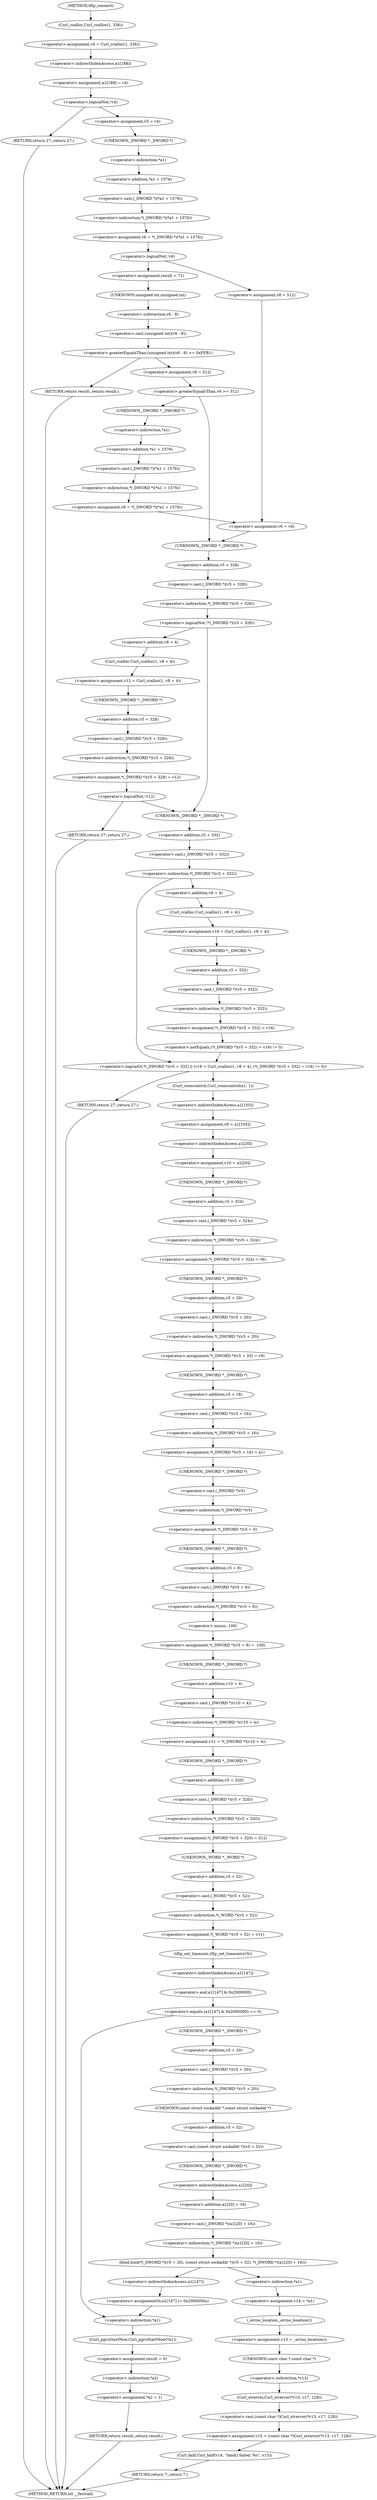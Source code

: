 digraph tftp_connect {  
"1000133" [label = "(<operator>.assignment,v4 = Curl_ccalloc(1, 336))" ]
"1000135" [label = "(Curl_ccalloc,Curl_ccalloc(1, 336))" ]
"1000138" [label = "(<operator>.assignment,a1[188] = v4)" ]
"1000139" [label = "(<operator>.indirectIndexAccess,a1[188])" ]
"1000144" [label = "(<operator>.logicalNot,!v4)" ]
"1000146" [label = "(RETURN,return 27;,return 27;)" ]
"1000148" [label = "(<operator>.assignment,v5 = v4)" ]
"1000151" [label = "(<operator>.assignment,v6 = *(_DWORD *)(*a1 + 1576))" ]
"1000153" [label = "(<operator>.indirection,*(_DWORD *)(*a1 + 1576))" ]
"1000154" [label = "(<operator>.cast,(_DWORD *)(*a1 + 1576))" ]
"1000155" [label = "(UNKNOWN,_DWORD *,_DWORD *)" ]
"1000156" [label = "(<operator>.addition,*a1 + 1576)" ]
"1000157" [label = "(<operator>.indirection,*a1)" ]
"1000161" [label = "(<operator>.logicalNot,!v6)" ]
"1000164" [label = "(<operator>.assignment,v8 = 512)" ]
"1000168" [label = "(<operator>.assignment,v6 = v8)" ]
"1000172" [label = "(<operator>.assignment,result = 71)" ]
"1000176" [label = "(<operator>.greaterEqualsThan,(unsigned int)(v6 - 8) >= 0xFFB1)" ]
"1000177" [label = "(<operator>.cast,(unsigned int)(v6 - 8))" ]
"1000178" [label = "(UNKNOWN,unsigned int,unsigned int)" ]
"1000179" [label = "(<operator>.subtraction,v6 - 8)" ]
"1000183" [label = "(RETURN,return result;,return result;)" ]
"1000185" [label = "(<operator>.assignment,v8 = 512)" ]
"1000189" [label = "(<operator>.greaterEqualsThan,v6 >= 512)" ]
"1000193" [label = "(<operator>.assignment,v8 = *(_DWORD *)(*a1 + 1576))" ]
"1000195" [label = "(<operator>.indirection,*(_DWORD *)(*a1 + 1576))" ]
"1000196" [label = "(<operator>.cast,(_DWORD *)(*a1 + 1576))" ]
"1000197" [label = "(UNKNOWN,_DWORD *,_DWORD *)" ]
"1000198" [label = "(<operator>.addition,*a1 + 1576)" ]
"1000199" [label = "(<operator>.indirection,*a1)" ]
"1000205" [label = "(<operator>.logicalNot,!*(_DWORD *)(v5 + 328))" ]
"1000206" [label = "(<operator>.indirection,*(_DWORD *)(v5 + 328))" ]
"1000207" [label = "(<operator>.cast,(_DWORD *)(v5 + 328))" ]
"1000208" [label = "(UNKNOWN,_DWORD *,_DWORD *)" ]
"1000209" [label = "(<operator>.addition,v5 + 328)" ]
"1000213" [label = "(<operator>.assignment,v12 = Curl_ccalloc(1, v8 + 4))" ]
"1000215" [label = "(Curl_ccalloc,Curl_ccalloc(1, v8 + 4))" ]
"1000217" [label = "(<operator>.addition,v8 + 4)" ]
"1000220" [label = "(<operator>.assignment,*(_DWORD *)(v5 + 328) = v12)" ]
"1000221" [label = "(<operator>.indirection,*(_DWORD *)(v5 + 328))" ]
"1000222" [label = "(<operator>.cast,(_DWORD *)(v5 + 328))" ]
"1000223" [label = "(UNKNOWN,_DWORD *,_DWORD *)" ]
"1000224" [label = "(<operator>.addition,v5 + 328)" ]
"1000229" [label = "(<operator>.logicalNot,!v12)" ]
"1000231" [label = "(RETURN,return 27;,return 27;)" ]
"1000234" [label = "(<operator>.logicalOr,*(_DWORD *)(v5 + 332) || (v16 = Curl_ccalloc(1, v8 + 4), (*(_DWORD *)(v5 + 332) = v16) != 0))" ]
"1000235" [label = "(<operator>.indirection,*(_DWORD *)(v5 + 332))" ]
"1000236" [label = "(<operator>.cast,(_DWORD *)(v5 + 332))" ]
"1000237" [label = "(UNKNOWN,_DWORD *,_DWORD *)" ]
"1000238" [label = "(<operator>.addition,v5 + 332)" ]
"1000242" [label = "(<operator>.assignment,v16 = Curl_ccalloc(1, v8 + 4))" ]
"1000244" [label = "(Curl_ccalloc,Curl_ccalloc(1, v8 + 4))" ]
"1000246" [label = "(<operator>.addition,v8 + 4)" ]
"1000249" [label = "(<operator>.notEquals,(*(_DWORD *)(v5 + 332) = v16) != 0)" ]
"1000250" [label = "(<operator>.assignment,*(_DWORD *)(v5 + 332) = v16)" ]
"1000251" [label = "(<operator>.indirection,*(_DWORD *)(v5 + 332))" ]
"1000252" [label = "(<operator>.cast,(_DWORD *)(v5 + 332))" ]
"1000253" [label = "(UNKNOWN,_DWORD *,_DWORD *)" ]
"1000254" [label = "(<operator>.addition,v5 + 332)" ]
"1000260" [label = "(Curl_conncontrol,Curl_conncontrol(a1, 1))" ]
"1000263" [label = "(<operator>.assignment,v9 = a1[105])" ]
"1000265" [label = "(<operator>.indirectIndexAccess,a1[105])" ]
"1000268" [label = "(<operator>.assignment,v10 = a1[20])" ]
"1000270" [label = "(<operator>.indirectIndexAccess,a1[20])" ]
"1000273" [label = "(<operator>.assignment,*(_DWORD *)(v5 + 324) = v6)" ]
"1000274" [label = "(<operator>.indirection,*(_DWORD *)(v5 + 324))" ]
"1000275" [label = "(<operator>.cast,(_DWORD *)(v5 + 324))" ]
"1000276" [label = "(UNKNOWN,_DWORD *,_DWORD *)" ]
"1000277" [label = "(<operator>.addition,v5 + 324)" ]
"1000281" [label = "(<operator>.assignment,*(_DWORD *)(v5 + 20) = v9)" ]
"1000282" [label = "(<operator>.indirection,*(_DWORD *)(v5 + 20))" ]
"1000283" [label = "(<operator>.cast,(_DWORD *)(v5 + 20))" ]
"1000284" [label = "(UNKNOWN,_DWORD *,_DWORD *)" ]
"1000285" [label = "(<operator>.addition,v5 + 20)" ]
"1000289" [label = "(<operator>.assignment,*(_DWORD *)(v5 + 16) = a1)" ]
"1000290" [label = "(<operator>.indirection,*(_DWORD *)(v5 + 16))" ]
"1000291" [label = "(<operator>.cast,(_DWORD *)(v5 + 16))" ]
"1000292" [label = "(UNKNOWN,_DWORD *,_DWORD *)" ]
"1000293" [label = "(<operator>.addition,v5 + 16)" ]
"1000297" [label = "(<operator>.assignment,*(_DWORD *)v5 = 0)" ]
"1000298" [label = "(<operator>.indirection,*(_DWORD *)v5)" ]
"1000299" [label = "(<operator>.cast,(_DWORD *)v5)" ]
"1000300" [label = "(UNKNOWN,_DWORD *,_DWORD *)" ]
"1000303" [label = "(<operator>.assignment,*(_DWORD *)(v5 + 8) = -100)" ]
"1000304" [label = "(<operator>.indirection,*(_DWORD *)(v5 + 8))" ]
"1000305" [label = "(<operator>.cast,(_DWORD *)(v5 + 8))" ]
"1000306" [label = "(UNKNOWN,_DWORD *,_DWORD *)" ]
"1000307" [label = "(<operator>.addition,v5 + 8)" ]
"1000310" [label = "(<operator>.minus,-100)" ]
"1000312" [label = "(<operator>.assignment,v11 = *(_DWORD *)(v10 + 4))" ]
"1000314" [label = "(<operator>.indirection,*(_DWORD *)(v10 + 4))" ]
"1000315" [label = "(<operator>.cast,(_DWORD *)(v10 + 4))" ]
"1000316" [label = "(UNKNOWN,_DWORD *,_DWORD *)" ]
"1000317" [label = "(<operator>.addition,v10 + 4)" ]
"1000320" [label = "(<operator>.assignment,*(_DWORD *)(v5 + 320) = 512)" ]
"1000321" [label = "(<operator>.indirection,*(_DWORD *)(v5 + 320))" ]
"1000322" [label = "(<operator>.cast,(_DWORD *)(v5 + 320))" ]
"1000323" [label = "(UNKNOWN,_DWORD *,_DWORD *)" ]
"1000324" [label = "(<operator>.addition,v5 + 320)" ]
"1000328" [label = "(<operator>.assignment,*(_WORD *)(v5 + 52) = v11)" ]
"1000329" [label = "(<operator>.indirection,*(_WORD *)(v5 + 52))" ]
"1000330" [label = "(<operator>.cast,(_WORD *)(v5 + 52))" ]
"1000331" [label = "(UNKNOWN,_WORD *,_WORD *)" ]
"1000332" [label = "(<operator>.addition,v5 + 52)" ]
"1000336" [label = "(tftp_set_timeouts,tftp_set_timeouts(v5))" ]
"1000339" [label = "(<operator>.equals,(a1[147] & 0x2000000) == 0)" ]
"1000340" [label = "(<operator>.and,a1[147] & 0x2000000)" ]
"1000341" [label = "(<operator>.indirectIndexAccess,a1[147])" ]
"1000348" [label = "(bind,bind(*(_DWORD *)(v5 + 20), (const struct sockaddr *)(v5 + 52), *(_DWORD *)(a1[20] + 16)))" ]
"1000349" [label = "(<operator>.indirection,*(_DWORD *)(v5 + 20))" ]
"1000350" [label = "(<operator>.cast,(_DWORD *)(v5 + 20))" ]
"1000351" [label = "(UNKNOWN,_DWORD *,_DWORD *)" ]
"1000352" [label = "(<operator>.addition,v5 + 20)" ]
"1000355" [label = "(<operator>.cast,(const struct sockaddr *)(v5 + 52))" ]
"1000356" [label = "(UNKNOWN,const struct sockaddr *,const struct sockaddr *)" ]
"1000357" [label = "(<operator>.addition,v5 + 52)" ]
"1000360" [label = "(<operator>.indirection,*(_DWORD *)(a1[20] + 16))" ]
"1000361" [label = "(<operator>.cast,(_DWORD *)(a1[20] + 16))" ]
"1000362" [label = "(UNKNOWN,_DWORD *,_DWORD *)" ]
"1000363" [label = "(<operator>.addition,a1[20] + 16)" ]
"1000364" [label = "(<operator>.indirectIndexAccess,a1[20])" ]
"1000369" [label = "(<operator>.assignment,v14 = *a1)" ]
"1000371" [label = "(<operator>.indirection,*a1)" ]
"1000373" [label = "(<operator>.assignment,v13 = _errno_location())" ]
"1000375" [label = "(_errno_location,_errno_location())" ]
"1000376" [label = "(<operator>.assignment,v15 = (const char *)Curl_strerror(*v13, v17, 128))" ]
"1000378" [label = "(<operator>.cast,(const char *)Curl_strerror(*v13, v17, 128))" ]
"1000379" [label = "(UNKNOWN,const char *,const char *)" ]
"1000380" [label = "(Curl_strerror,Curl_strerror(*v13, v17, 128))" ]
"1000381" [label = "(<operator>.indirection,*v13)" ]
"1000385" [label = "(Curl_failf,Curl_failf(v14, \"bind() failed; %s\", v15))" ]
"1000389" [label = "(RETURN,return 7;,return 7;)" ]
"1000391" [label = "(<operators>.assignmentOr,a1[147] |= 0x2000000u)" ]
"1000392" [label = "(<operator>.indirectIndexAccess,a1[147])" ]
"1000396" [label = "(Curl_pgrsStartNow,Curl_pgrsStartNow(*a1))" ]
"1000397" [label = "(<operator>.indirection,*a1)" ]
"1000399" [label = "(<operator>.assignment,result = 0)" ]
"1000402" [label = "(<operator>.assignment,*a2 = 1)" ]
"1000403" [label = "(<operator>.indirection,*a2)" ]
"1000406" [label = "(RETURN,return result;,return result;)" ]
"1000408" [label = "(RETURN,return 27;,return 27;)" ]
"1000115" [label = "(METHOD,tftp_connect)" ]
"1000410" [label = "(METHOD_RETURN,int __fastcall)" ]
  "1000133" -> "1000139" 
  "1000135" -> "1000133" 
  "1000138" -> "1000144" 
  "1000139" -> "1000138" 
  "1000144" -> "1000146" 
  "1000144" -> "1000148" 
  "1000146" -> "1000410" 
  "1000148" -> "1000155" 
  "1000151" -> "1000161" 
  "1000153" -> "1000151" 
  "1000154" -> "1000153" 
  "1000155" -> "1000157" 
  "1000156" -> "1000154" 
  "1000157" -> "1000156" 
  "1000161" -> "1000164" 
  "1000161" -> "1000172" 
  "1000164" -> "1000168" 
  "1000168" -> "1000208" 
  "1000172" -> "1000178" 
  "1000176" -> "1000183" 
  "1000176" -> "1000185" 
  "1000177" -> "1000176" 
  "1000178" -> "1000179" 
  "1000179" -> "1000177" 
  "1000183" -> "1000410" 
  "1000185" -> "1000189" 
  "1000189" -> "1000197" 
  "1000189" -> "1000208" 
  "1000193" -> "1000168" 
  "1000195" -> "1000193" 
  "1000196" -> "1000195" 
  "1000197" -> "1000199" 
  "1000198" -> "1000196" 
  "1000199" -> "1000198" 
  "1000205" -> "1000237" 
  "1000205" -> "1000217" 
  "1000206" -> "1000205" 
  "1000207" -> "1000206" 
  "1000208" -> "1000209" 
  "1000209" -> "1000207" 
  "1000213" -> "1000223" 
  "1000215" -> "1000213" 
  "1000217" -> "1000215" 
  "1000220" -> "1000229" 
  "1000221" -> "1000220" 
  "1000222" -> "1000221" 
  "1000223" -> "1000224" 
  "1000224" -> "1000222" 
  "1000229" -> "1000237" 
  "1000229" -> "1000231" 
  "1000231" -> "1000410" 
  "1000234" -> "1000260" 
  "1000234" -> "1000408" 
  "1000235" -> "1000234" 
  "1000235" -> "1000246" 
  "1000236" -> "1000235" 
  "1000237" -> "1000238" 
  "1000238" -> "1000236" 
  "1000242" -> "1000253" 
  "1000244" -> "1000242" 
  "1000246" -> "1000244" 
  "1000249" -> "1000234" 
  "1000250" -> "1000249" 
  "1000251" -> "1000250" 
  "1000252" -> "1000251" 
  "1000253" -> "1000254" 
  "1000254" -> "1000252" 
  "1000260" -> "1000265" 
  "1000263" -> "1000270" 
  "1000265" -> "1000263" 
  "1000268" -> "1000276" 
  "1000270" -> "1000268" 
  "1000273" -> "1000284" 
  "1000274" -> "1000273" 
  "1000275" -> "1000274" 
  "1000276" -> "1000277" 
  "1000277" -> "1000275" 
  "1000281" -> "1000292" 
  "1000282" -> "1000281" 
  "1000283" -> "1000282" 
  "1000284" -> "1000285" 
  "1000285" -> "1000283" 
  "1000289" -> "1000300" 
  "1000290" -> "1000289" 
  "1000291" -> "1000290" 
  "1000292" -> "1000293" 
  "1000293" -> "1000291" 
  "1000297" -> "1000306" 
  "1000298" -> "1000297" 
  "1000299" -> "1000298" 
  "1000300" -> "1000299" 
  "1000303" -> "1000316" 
  "1000304" -> "1000310" 
  "1000305" -> "1000304" 
  "1000306" -> "1000307" 
  "1000307" -> "1000305" 
  "1000310" -> "1000303" 
  "1000312" -> "1000323" 
  "1000314" -> "1000312" 
  "1000315" -> "1000314" 
  "1000316" -> "1000317" 
  "1000317" -> "1000315" 
  "1000320" -> "1000331" 
  "1000321" -> "1000320" 
  "1000322" -> "1000321" 
  "1000323" -> "1000324" 
  "1000324" -> "1000322" 
  "1000328" -> "1000336" 
  "1000329" -> "1000328" 
  "1000330" -> "1000329" 
  "1000331" -> "1000332" 
  "1000332" -> "1000330" 
  "1000336" -> "1000341" 
  "1000339" -> "1000351" 
  "1000339" -> "1000397" 
  "1000340" -> "1000339" 
  "1000341" -> "1000340" 
  "1000348" -> "1000371" 
  "1000348" -> "1000392" 
  "1000349" -> "1000356" 
  "1000350" -> "1000349" 
  "1000351" -> "1000352" 
  "1000352" -> "1000350" 
  "1000355" -> "1000362" 
  "1000356" -> "1000357" 
  "1000357" -> "1000355" 
  "1000360" -> "1000348" 
  "1000361" -> "1000360" 
  "1000362" -> "1000364" 
  "1000363" -> "1000361" 
  "1000364" -> "1000363" 
  "1000369" -> "1000375" 
  "1000371" -> "1000369" 
  "1000373" -> "1000379" 
  "1000375" -> "1000373" 
  "1000376" -> "1000385" 
  "1000378" -> "1000376" 
  "1000379" -> "1000381" 
  "1000380" -> "1000378" 
  "1000381" -> "1000380" 
  "1000385" -> "1000389" 
  "1000389" -> "1000410" 
  "1000391" -> "1000397" 
  "1000392" -> "1000391" 
  "1000396" -> "1000399" 
  "1000397" -> "1000396" 
  "1000399" -> "1000403" 
  "1000402" -> "1000406" 
  "1000403" -> "1000402" 
  "1000406" -> "1000410" 
  "1000408" -> "1000410" 
  "1000115" -> "1000135" 
}

